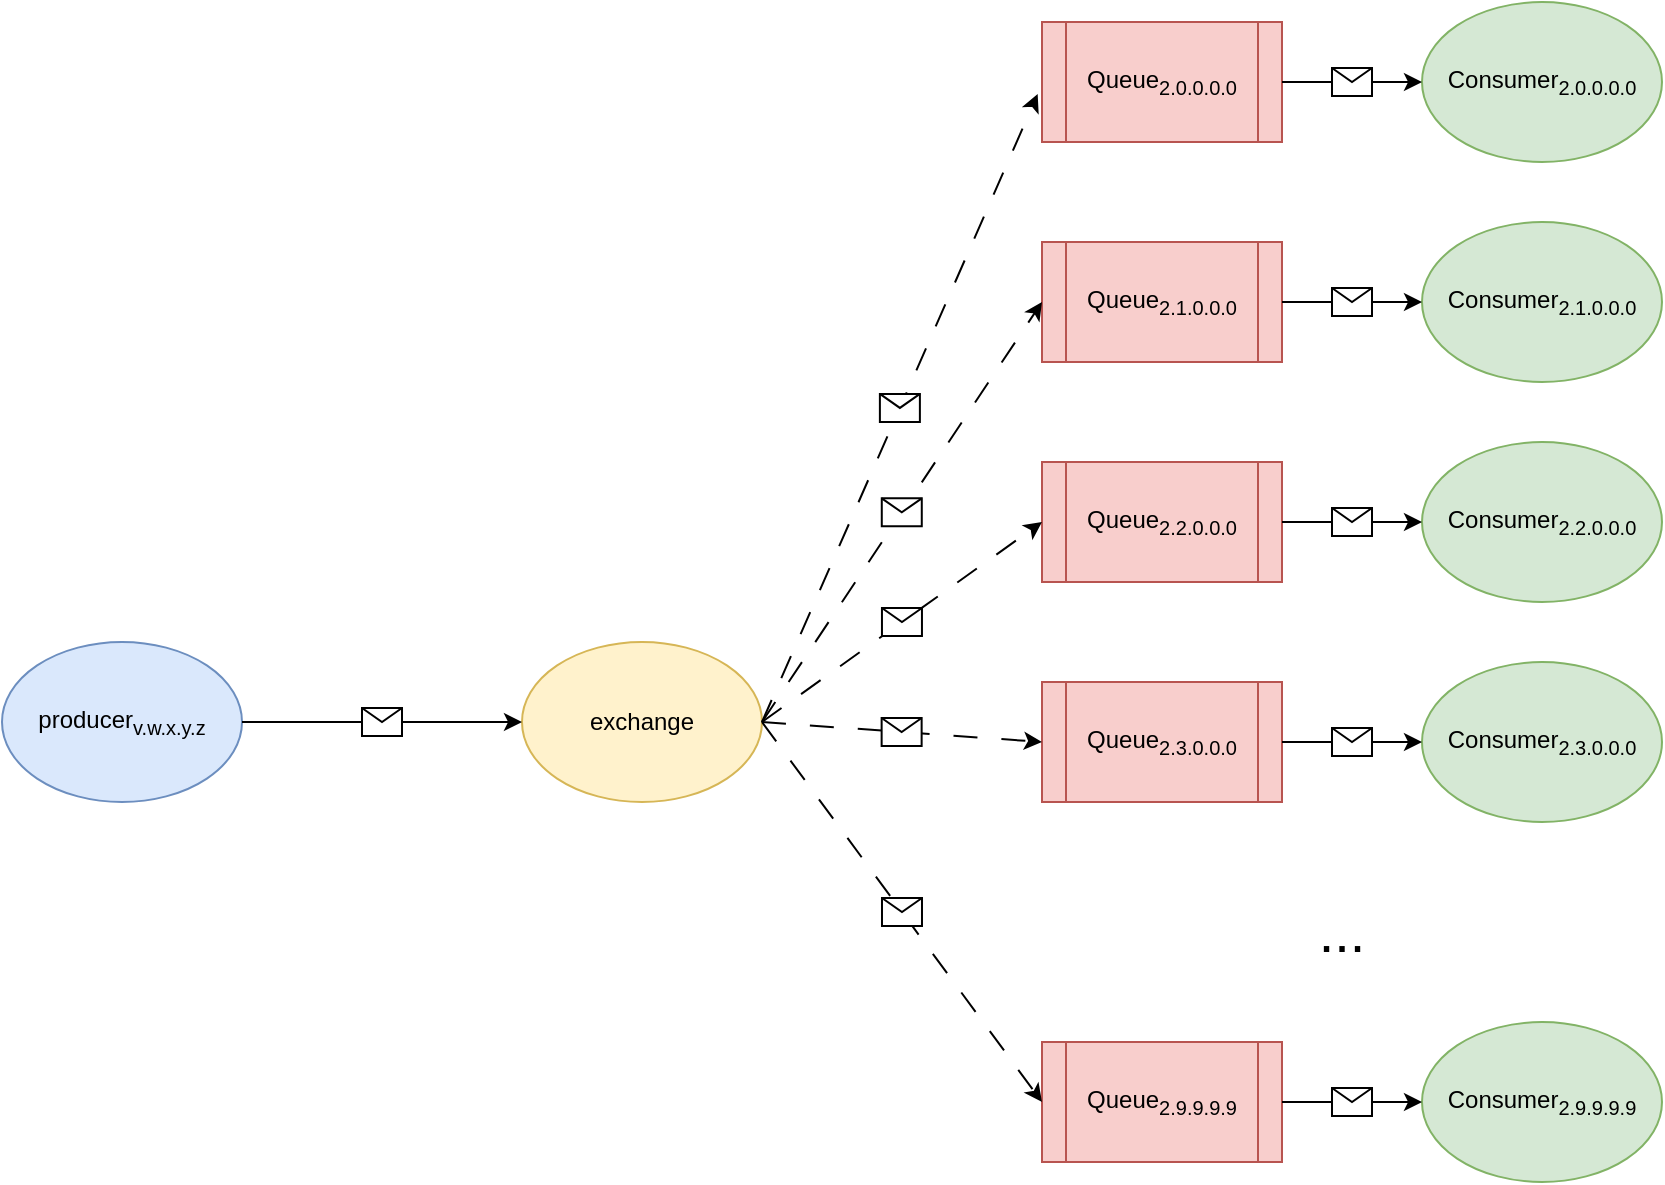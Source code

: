 <mxfile version="21.5.0" type="device">
  <diagram name="Page-1" id="ft9yl4wNdAXIRLAj3kd5">
    <mxGraphModel dx="989" dy="546" grid="1" gridSize="10" guides="1" tooltips="1" connect="1" arrows="1" fold="1" page="1" pageScale="1" pageWidth="850" pageHeight="1100" math="0" shadow="0">
      <root>
        <mxCell id="0" />
        <mxCell id="1" parent="0" />
        <mxCell id="Zgdi9i-JgueP4XxAUd2s-1" value="producer&lt;sub&gt;v.w.x.y.z&lt;/sub&gt;" style="ellipse;whiteSpace=wrap;html=1;fillColor=#dae8fc;strokeColor=#6c8ebf;" vertex="1" parent="1">
          <mxGeometry x="20" y="350" width="120" height="80" as="geometry" />
        </mxCell>
        <mxCell id="Zgdi9i-JgueP4XxAUd2s-2" value="exchange" style="ellipse;whiteSpace=wrap;html=1;fillColor=#fff2cc;strokeColor=#d6b656;" vertex="1" parent="1">
          <mxGeometry x="280" y="350" width="120" height="80" as="geometry" />
        </mxCell>
        <mxCell id="Zgdi9i-JgueP4XxAUd2s-6" value="Consumer&lt;sub&gt;2.0.0.0.0&lt;/sub&gt;" style="ellipse;whiteSpace=wrap;html=1;fillColor=#d5e8d4;strokeColor=#82b366;" vertex="1" parent="1">
          <mxGeometry x="730" y="30" width="120" height="80" as="geometry" />
        </mxCell>
        <mxCell id="Zgdi9i-JgueP4XxAUd2s-8" value="Consumer&lt;sub&gt;2.1.0.0.0&lt;/sub&gt;" style="ellipse;whiteSpace=wrap;html=1;fillColor=#d5e8d4;strokeColor=#82b366;" vertex="1" parent="1">
          <mxGeometry x="730" y="140" width="120" height="80" as="geometry" />
        </mxCell>
        <mxCell id="Zgdi9i-JgueP4XxAUd2s-9" value="Consumer&lt;sub&gt;2.2.0.0.0&lt;/sub&gt;" style="ellipse;whiteSpace=wrap;html=1;fillColor=#d5e8d4;strokeColor=#82b366;" vertex="1" parent="1">
          <mxGeometry x="730" y="250" width="120" height="80" as="geometry" />
        </mxCell>
        <mxCell id="Zgdi9i-JgueP4XxAUd2s-10" value="Consumer&lt;sub&gt;2.3.0.0.0&lt;/sub&gt;" style="ellipse;whiteSpace=wrap;html=1;fillColor=#d5e8d4;strokeColor=#82b366;" vertex="1" parent="1">
          <mxGeometry x="730" y="360" width="120" height="80" as="geometry" />
        </mxCell>
        <mxCell id="Zgdi9i-JgueP4XxAUd2s-11" value="Consumer&lt;sub&gt;2.9.9.9.9&lt;/sub&gt;" style="ellipse;whiteSpace=wrap;html=1;fillColor=#d5e8d4;strokeColor=#82b366;" vertex="1" parent="1">
          <mxGeometry x="730" y="540" width="120" height="80" as="geometry" />
        </mxCell>
        <mxCell id="Zgdi9i-JgueP4XxAUd2s-12" value="Queue&lt;sub&gt;2.0.0.0.0&lt;/sub&gt;" style="shape=process;whiteSpace=wrap;html=1;backgroundOutline=1;fillColor=#f8cecc;strokeColor=#b85450;" vertex="1" parent="1">
          <mxGeometry x="540" y="40" width="120" height="60" as="geometry" />
        </mxCell>
        <mxCell id="Zgdi9i-JgueP4XxAUd2s-13" value="Queue&lt;sub&gt;2.1.0.0.0&lt;/sub&gt;" style="shape=process;whiteSpace=wrap;html=1;backgroundOutline=1;fillColor=#f8cecc;strokeColor=#b85450;" vertex="1" parent="1">
          <mxGeometry x="540" y="150" width="120" height="60" as="geometry" />
        </mxCell>
        <mxCell id="Zgdi9i-JgueP4XxAUd2s-14" value="Queue&lt;sub&gt;2.2.0.0.0&lt;/sub&gt;" style="shape=process;whiteSpace=wrap;html=1;backgroundOutline=1;fillColor=#f8cecc;strokeColor=#b85450;" vertex="1" parent="1">
          <mxGeometry x="540" y="260" width="120" height="60" as="geometry" />
        </mxCell>
        <mxCell id="Zgdi9i-JgueP4XxAUd2s-15" value="Queue&lt;sub&gt;2.3.0.0.0&lt;/sub&gt;" style="shape=process;whiteSpace=wrap;html=1;backgroundOutline=1;fillColor=#f8cecc;strokeColor=#b85450;" vertex="1" parent="1">
          <mxGeometry x="540" y="370" width="120" height="60" as="geometry" />
        </mxCell>
        <mxCell id="Zgdi9i-JgueP4XxAUd2s-16" value="Queue&lt;sub&gt;2.9.9.9.9&lt;/sub&gt;" style="shape=process;whiteSpace=wrap;html=1;backgroundOutline=1;fillColor=#f8cecc;strokeColor=#b85450;" vertex="1" parent="1">
          <mxGeometry x="540" y="550" width="120" height="60" as="geometry" />
        </mxCell>
        <mxCell id="Zgdi9i-JgueP4XxAUd2s-17" value="" style="endArrow=classic;html=1;rounded=0;exitX=1;exitY=0.5;exitDx=0;exitDy=0;entryX=0;entryY=0.5;entryDx=0;entryDy=0;" edge="1" parent="1" source="Zgdi9i-JgueP4XxAUd2s-1" target="Zgdi9i-JgueP4XxAUd2s-2">
          <mxGeometry relative="1" as="geometry">
            <mxPoint x="420" y="270" as="sourcePoint" />
            <mxPoint x="520" y="270" as="targetPoint" />
          </mxGeometry>
        </mxCell>
        <mxCell id="Zgdi9i-JgueP4XxAUd2s-18" value="" style="shape=message;html=1;outlineConnect=0;" vertex="1" parent="Zgdi9i-JgueP4XxAUd2s-17">
          <mxGeometry width="20" height="14" relative="1" as="geometry">
            <mxPoint x="-10" y="-7" as="offset" />
          </mxGeometry>
        </mxCell>
        <mxCell id="Zgdi9i-JgueP4XxAUd2s-19" value="" style="endArrow=classic;html=1;rounded=0;exitX=1;exitY=0.5;exitDx=0;exitDy=0;entryX=-0.018;entryY=0.601;entryDx=0;entryDy=0;entryPerimeter=0;dashed=1;dashPattern=12 12;" edge="1" parent="1" source="Zgdi9i-JgueP4XxAUd2s-2" target="Zgdi9i-JgueP4XxAUd2s-12">
          <mxGeometry relative="1" as="geometry">
            <mxPoint x="420" y="270" as="sourcePoint" />
            <mxPoint x="520" y="270" as="targetPoint" />
          </mxGeometry>
        </mxCell>
        <mxCell id="Zgdi9i-JgueP4XxAUd2s-20" value="" style="shape=message;html=1;outlineConnect=0;" vertex="1" parent="Zgdi9i-JgueP4XxAUd2s-19">
          <mxGeometry width="20" height="14" relative="1" as="geometry">
            <mxPoint x="-10" y="-7" as="offset" />
          </mxGeometry>
        </mxCell>
        <mxCell id="Zgdi9i-JgueP4XxAUd2s-21" value="" style="endArrow=classic;html=1;rounded=0;exitX=1;exitY=0.5;exitDx=0;exitDy=0;entryX=0;entryY=0.5;entryDx=0;entryDy=0;dashed=1;dashPattern=12 12;" edge="1" parent="1" source="Zgdi9i-JgueP4XxAUd2s-2" target="Zgdi9i-JgueP4XxAUd2s-13">
          <mxGeometry relative="1" as="geometry">
            <mxPoint x="410" y="400" as="sourcePoint" />
            <mxPoint x="548" y="86" as="targetPoint" />
          </mxGeometry>
        </mxCell>
        <mxCell id="Zgdi9i-JgueP4XxAUd2s-22" value="" style="shape=message;html=1;outlineConnect=0;" vertex="1" parent="Zgdi9i-JgueP4XxAUd2s-21">
          <mxGeometry width="20" height="14" relative="1" as="geometry">
            <mxPoint x="-10" y="-7" as="offset" />
          </mxGeometry>
        </mxCell>
        <mxCell id="Zgdi9i-JgueP4XxAUd2s-23" value="" style="endArrow=classic;html=1;rounded=0;exitX=1;exitY=0.5;exitDx=0;exitDy=0;entryX=0;entryY=0.5;entryDx=0;entryDy=0;dashed=1;dashPattern=12 12;" edge="1" parent="1" source="Zgdi9i-JgueP4XxAUd2s-2" target="Zgdi9i-JgueP4XxAUd2s-14">
          <mxGeometry relative="1" as="geometry">
            <mxPoint x="420" y="410" as="sourcePoint" />
            <mxPoint x="558" y="96" as="targetPoint" />
          </mxGeometry>
        </mxCell>
        <mxCell id="Zgdi9i-JgueP4XxAUd2s-24" value="" style="shape=message;html=1;outlineConnect=0;" vertex="1" parent="Zgdi9i-JgueP4XxAUd2s-23">
          <mxGeometry width="20" height="14" relative="1" as="geometry">
            <mxPoint x="-10" y="-7" as="offset" />
          </mxGeometry>
        </mxCell>
        <mxCell id="Zgdi9i-JgueP4XxAUd2s-25" value="" style="endArrow=classic;html=1;rounded=0;exitX=1;exitY=0.5;exitDx=0;exitDy=0;entryX=0;entryY=0.5;entryDx=0;entryDy=0;dashed=1;dashPattern=12 12;" edge="1" parent="1" source="Zgdi9i-JgueP4XxAUd2s-2" target="Zgdi9i-JgueP4XxAUd2s-15">
          <mxGeometry relative="1" as="geometry">
            <mxPoint x="430" y="420" as="sourcePoint" />
            <mxPoint x="568" y="106" as="targetPoint" />
          </mxGeometry>
        </mxCell>
        <mxCell id="Zgdi9i-JgueP4XxAUd2s-26" value="" style="shape=message;html=1;outlineConnect=0;" vertex="1" parent="Zgdi9i-JgueP4XxAUd2s-25">
          <mxGeometry width="20" height="14" relative="1" as="geometry">
            <mxPoint x="-10" y="-7" as="offset" />
          </mxGeometry>
        </mxCell>
        <mxCell id="Zgdi9i-JgueP4XxAUd2s-27" value="" style="endArrow=classic;html=1;rounded=0;exitX=1;exitY=0.5;exitDx=0;exitDy=0;entryX=0;entryY=0.5;entryDx=0;entryDy=0;dashed=1;dashPattern=12 12;" edge="1" parent="1" source="Zgdi9i-JgueP4XxAUd2s-2" target="Zgdi9i-JgueP4XxAUd2s-16">
          <mxGeometry relative="1" as="geometry">
            <mxPoint x="440" y="430" as="sourcePoint" />
            <mxPoint x="578" y="116" as="targetPoint" />
          </mxGeometry>
        </mxCell>
        <mxCell id="Zgdi9i-JgueP4XxAUd2s-28" value="" style="shape=message;html=1;outlineConnect=0;" vertex="1" parent="Zgdi9i-JgueP4XxAUd2s-27">
          <mxGeometry width="20" height="14" relative="1" as="geometry">
            <mxPoint x="-10" y="-7" as="offset" />
          </mxGeometry>
        </mxCell>
        <mxCell id="Zgdi9i-JgueP4XxAUd2s-29" value="" style="endArrow=classic;html=1;rounded=0;entryX=0;entryY=0.5;entryDx=0;entryDy=0;exitX=1;exitY=0.5;exitDx=0;exitDy=0;" edge="1" parent="1" source="Zgdi9i-JgueP4XxAUd2s-12" target="Zgdi9i-JgueP4XxAUd2s-6">
          <mxGeometry relative="1" as="geometry">
            <mxPoint x="420" y="270" as="sourcePoint" />
            <mxPoint x="520" y="270" as="targetPoint" />
          </mxGeometry>
        </mxCell>
        <mxCell id="Zgdi9i-JgueP4XxAUd2s-30" value="" style="shape=message;html=1;outlineConnect=0;" vertex="1" parent="Zgdi9i-JgueP4XxAUd2s-29">
          <mxGeometry width="20" height="14" relative="1" as="geometry">
            <mxPoint x="-10" y="-7" as="offset" />
          </mxGeometry>
        </mxCell>
        <mxCell id="Zgdi9i-JgueP4XxAUd2s-31" value="" style="endArrow=classic;html=1;rounded=0;entryX=0;entryY=0.5;entryDx=0;entryDy=0;exitX=1;exitY=0.5;exitDx=0;exitDy=0;" edge="1" parent="1" source="Zgdi9i-JgueP4XxAUd2s-13" target="Zgdi9i-JgueP4XxAUd2s-8">
          <mxGeometry relative="1" as="geometry">
            <mxPoint x="670" y="80" as="sourcePoint" />
            <mxPoint x="740" y="80" as="targetPoint" />
          </mxGeometry>
        </mxCell>
        <mxCell id="Zgdi9i-JgueP4XxAUd2s-32" value="" style="shape=message;html=1;outlineConnect=0;" vertex="1" parent="Zgdi9i-JgueP4XxAUd2s-31">
          <mxGeometry width="20" height="14" relative="1" as="geometry">
            <mxPoint x="-10" y="-7" as="offset" />
          </mxGeometry>
        </mxCell>
        <mxCell id="Zgdi9i-JgueP4XxAUd2s-33" value="" style="endArrow=classic;html=1;rounded=0;entryX=0;entryY=0.5;entryDx=0;entryDy=0;exitX=1;exitY=0.5;exitDx=0;exitDy=0;" edge="1" parent="1" source="Zgdi9i-JgueP4XxAUd2s-14" target="Zgdi9i-JgueP4XxAUd2s-9">
          <mxGeometry relative="1" as="geometry">
            <mxPoint x="680" y="90" as="sourcePoint" />
            <mxPoint x="750" y="90" as="targetPoint" />
          </mxGeometry>
        </mxCell>
        <mxCell id="Zgdi9i-JgueP4XxAUd2s-34" value="" style="shape=message;html=1;outlineConnect=0;" vertex="1" parent="Zgdi9i-JgueP4XxAUd2s-33">
          <mxGeometry width="20" height="14" relative="1" as="geometry">
            <mxPoint x="-10" y="-7" as="offset" />
          </mxGeometry>
        </mxCell>
        <mxCell id="Zgdi9i-JgueP4XxAUd2s-35" value="" style="endArrow=classic;html=1;rounded=0;entryX=0;entryY=0.5;entryDx=0;entryDy=0;exitX=1;exitY=0.5;exitDx=0;exitDy=0;" edge="1" parent="1" source="Zgdi9i-JgueP4XxAUd2s-15" target="Zgdi9i-JgueP4XxAUd2s-10">
          <mxGeometry relative="1" as="geometry">
            <mxPoint x="690" y="100" as="sourcePoint" />
            <mxPoint x="760" y="100" as="targetPoint" />
          </mxGeometry>
        </mxCell>
        <mxCell id="Zgdi9i-JgueP4XxAUd2s-36" value="" style="shape=message;html=1;outlineConnect=0;" vertex="1" parent="Zgdi9i-JgueP4XxAUd2s-35">
          <mxGeometry width="20" height="14" relative="1" as="geometry">
            <mxPoint x="-10" y="-7" as="offset" />
          </mxGeometry>
        </mxCell>
        <mxCell id="Zgdi9i-JgueP4XxAUd2s-37" value="" style="endArrow=classic;html=1;rounded=0;entryX=0;entryY=0.5;entryDx=0;entryDy=0;exitX=1;exitY=0.5;exitDx=0;exitDy=0;" edge="1" parent="1" source="Zgdi9i-JgueP4XxAUd2s-16" target="Zgdi9i-JgueP4XxAUd2s-11">
          <mxGeometry relative="1" as="geometry">
            <mxPoint x="700" y="110" as="sourcePoint" />
            <mxPoint x="770" y="110" as="targetPoint" />
          </mxGeometry>
        </mxCell>
        <mxCell id="Zgdi9i-JgueP4XxAUd2s-38" value="" style="shape=message;html=1;outlineConnect=0;" vertex="1" parent="Zgdi9i-JgueP4XxAUd2s-37">
          <mxGeometry width="20" height="14" relative="1" as="geometry">
            <mxPoint x="-10" y="-7" as="offset" />
          </mxGeometry>
        </mxCell>
        <mxCell id="Zgdi9i-JgueP4XxAUd2s-39" value="&lt;font style=&quot;font-size: 28px;&quot;&gt;...&lt;/font&gt;" style="text;html=1;strokeColor=none;fillColor=none;align=center;verticalAlign=middle;whiteSpace=wrap;rounded=0;" vertex="1" parent="1">
          <mxGeometry x="660" y="480" width="60" height="30" as="geometry" />
        </mxCell>
      </root>
    </mxGraphModel>
  </diagram>
</mxfile>
